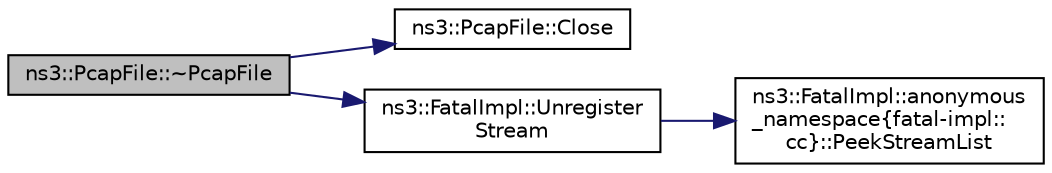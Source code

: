 digraph "ns3::PcapFile::~PcapFile"
{
 // LATEX_PDF_SIZE
  edge [fontname="Helvetica",fontsize="10",labelfontname="Helvetica",labelfontsize="10"];
  node [fontname="Helvetica",fontsize="10",shape=record];
  rankdir="LR";
  Node1 [label="ns3::PcapFile::~PcapFile",height=0.2,width=0.4,color="black", fillcolor="grey75", style="filled", fontcolor="black",tooltip=" "];
  Node1 -> Node2 [color="midnightblue",fontsize="10",style="solid",fontname="Helvetica"];
  Node2 [label="ns3::PcapFile::Close",height=0.2,width=0.4,color="black", fillcolor="white", style="filled",URL="$classns3_1_1_pcap_file.html#ad3b6c28d464742ee1fa3a64628339a5b",tooltip="Close the underlying file."];
  Node1 -> Node3 [color="midnightblue",fontsize="10",style="solid",fontname="Helvetica"];
  Node3 [label="ns3::FatalImpl::Unregister\lStream",height=0.2,width=0.4,color="black", fillcolor="white", style="filled",URL="$group__fatalimpl.html#ga2bf70e98e990f01912527b4ccfac27d0",tooltip="Unregister a stream for flushing on abnormal exit."];
  Node3 -> Node4 [color="midnightblue",fontsize="10",style="solid",fontname="Helvetica"];
  Node4 [label="ns3::FatalImpl::anonymous\l_namespace\{fatal-impl::\lcc\}::PeekStreamList",height=0.2,width=0.4,color="black", fillcolor="white", style="filled",URL="$group__fatalimpl.html#ga18b8a98636d4a7a21d09563728fd22b8",tooltip="Static variable pointing to the list of output streams to be flushed on fatal errors."];
}
